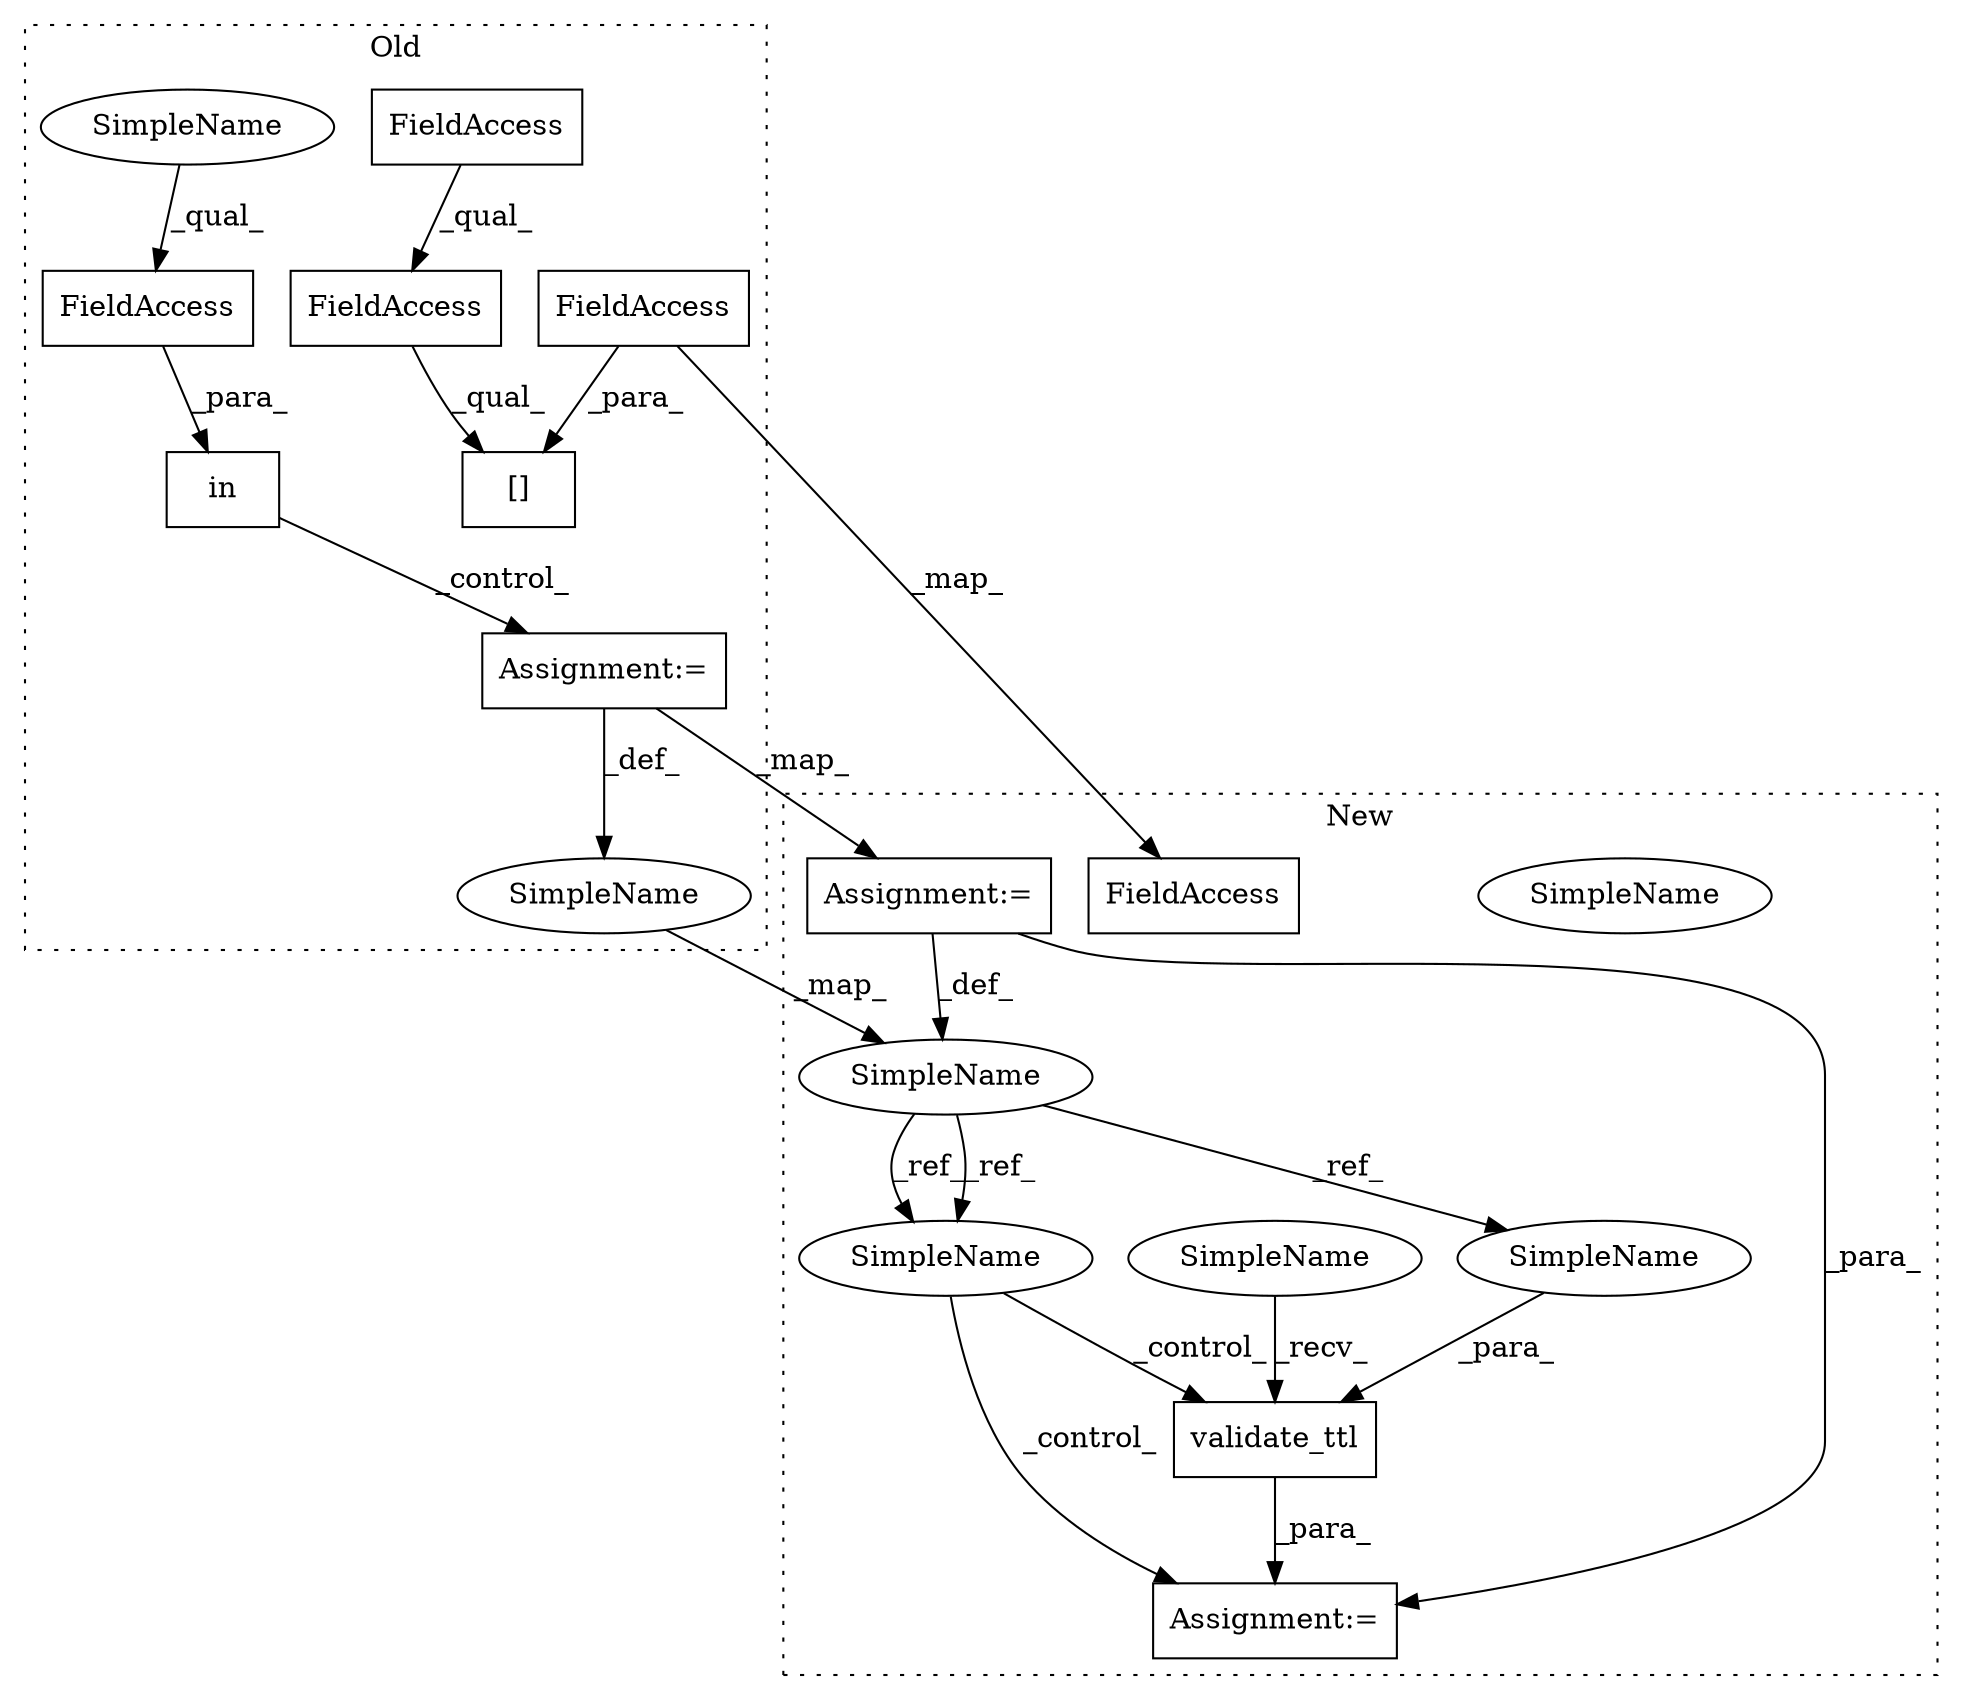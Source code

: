 digraph G {
subgraph cluster0 {
1 [label="[]" a="2" s="7234,7268" l="18,1" shape="box"];
3 [label="FieldAccess" a="22" s="7234" l="17" shape="box"];
4 [label="FieldAccess" a="22" s="7234" l="12" shape="box"];
8 [label="FieldAccess" a="22" s="7252" l="16" shape="box"];
9 [label="FieldAccess" a="22" s="7147" l="16" shape="box"];
10 [label="in" a="105" s="7147" l="37" shape="box"];
11 [label="Assignment:=" a="7" s="7211" l="1" shape="box"];
14 [label="SimpleName" a="42" s="7208" l="3" shape="ellipse"];
15 [label="SimpleName" a="42" s="7147" l="8" shape="ellipse"];
label = "Old";
style="dotted";
}
subgraph cluster1 {
2 [label="validate_ttl" a="32" s="7218,7234" l="13,1" shape="box"];
5 [label="SimpleName" a="42" s="7178" l="3" shape="ellipse"];
6 [label="Assignment:=" a="7" s="7208" l="1" shape="box"];
7 [label="FieldAccess" a="22" s="7151" l="16" shape="box"];
12 [label="Assignment:=" a="7" s="7128" l="1" shape="box"];
13 [label="SimpleName" a="42" s="7125" l="3" shape="ellipse"];
16 [label="SimpleName" a="42" s="7178" l="3" shape="ellipse"];
17 [label="SimpleName" a="42" s="7231" l="3" shape="ellipse"];
18 [label="SimpleName" a="42" s="7209" l="8" shape="ellipse"];
label = "New";
style="dotted";
}
2 -> 6 [label="_para_"];
3 -> 1 [label="_qual_"];
4 -> 3 [label="_qual_"];
8 -> 1 [label="_para_"];
8 -> 7 [label="_map_"];
9 -> 10 [label="_para_"];
10 -> 11 [label="_control_"];
11 -> 14 [label="_def_"];
11 -> 12 [label="_map_"];
12 -> 13 [label="_def_"];
12 -> 6 [label="_para_"];
13 -> 16 [label="_ref_"];
13 -> 17 [label="_ref_"];
13 -> 16 [label="_ref_"];
14 -> 13 [label="_map_"];
15 -> 9 [label="_qual_"];
16 -> 6 [label="_control_"];
16 -> 2 [label="_control_"];
17 -> 2 [label="_para_"];
18 -> 2 [label="_recv_"];
}